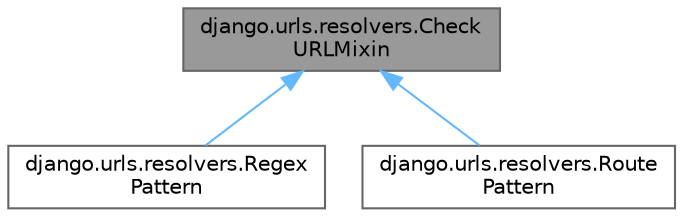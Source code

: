 digraph "django.urls.resolvers.CheckURLMixin"
{
 // LATEX_PDF_SIZE
  bgcolor="transparent";
  edge [fontname=Helvetica,fontsize=10,labelfontname=Helvetica,labelfontsize=10];
  node [fontname=Helvetica,fontsize=10,shape=box,height=0.2,width=0.4];
  Node1 [id="Node000001",label="django.urls.resolvers.Check\lURLMixin",height=0.2,width=0.4,color="gray40", fillcolor="grey60", style="filled", fontcolor="black",tooltip=" "];
  Node1 -> Node2 [id="edge1_Node000001_Node000002",dir="back",color="steelblue1",style="solid",tooltip=" "];
  Node2 [id="Node000002",label="django.urls.resolvers.Regex\lPattern",height=0.2,width=0.4,color="gray40", fillcolor="white", style="filled",URL="$classdjango_1_1urls_1_1resolvers_1_1_regex_pattern.html",tooltip=" "];
  Node1 -> Node3 [id="edge2_Node000001_Node000003",dir="back",color="steelblue1",style="solid",tooltip=" "];
  Node3 [id="Node000003",label="django.urls.resolvers.Route\lPattern",height=0.2,width=0.4,color="gray40", fillcolor="white", style="filled",URL="$classdjango_1_1urls_1_1resolvers_1_1_route_pattern.html",tooltip=" "];
}
